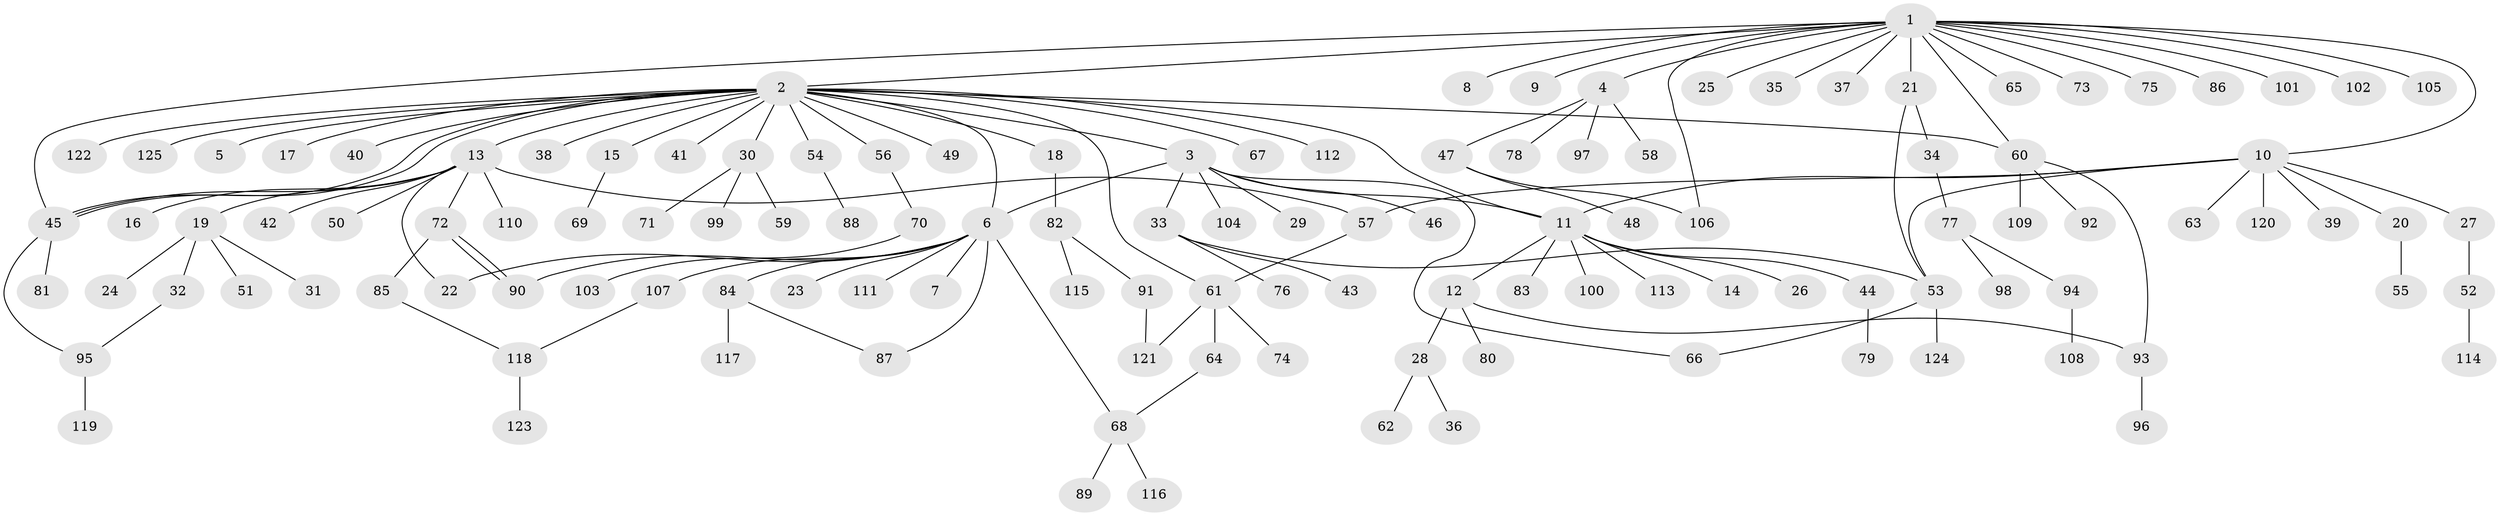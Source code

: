 // Generated by graph-tools (version 1.1) at 2025/48/03/09/25 04:48:48]
// undirected, 125 vertices, 146 edges
graph export_dot {
graph [start="1"]
  node [color=gray90,style=filled];
  1;
  2;
  3;
  4;
  5;
  6;
  7;
  8;
  9;
  10;
  11;
  12;
  13;
  14;
  15;
  16;
  17;
  18;
  19;
  20;
  21;
  22;
  23;
  24;
  25;
  26;
  27;
  28;
  29;
  30;
  31;
  32;
  33;
  34;
  35;
  36;
  37;
  38;
  39;
  40;
  41;
  42;
  43;
  44;
  45;
  46;
  47;
  48;
  49;
  50;
  51;
  52;
  53;
  54;
  55;
  56;
  57;
  58;
  59;
  60;
  61;
  62;
  63;
  64;
  65;
  66;
  67;
  68;
  69;
  70;
  71;
  72;
  73;
  74;
  75;
  76;
  77;
  78;
  79;
  80;
  81;
  82;
  83;
  84;
  85;
  86;
  87;
  88;
  89;
  90;
  91;
  92;
  93;
  94;
  95;
  96;
  97;
  98;
  99;
  100;
  101;
  102;
  103;
  104;
  105;
  106;
  107;
  108;
  109;
  110;
  111;
  112;
  113;
  114;
  115;
  116;
  117;
  118;
  119;
  120;
  121;
  122;
  123;
  124;
  125;
  1 -- 2;
  1 -- 4;
  1 -- 8;
  1 -- 9;
  1 -- 10;
  1 -- 21;
  1 -- 25;
  1 -- 35;
  1 -- 37;
  1 -- 45;
  1 -- 60;
  1 -- 65;
  1 -- 73;
  1 -- 75;
  1 -- 86;
  1 -- 101;
  1 -- 102;
  1 -- 105;
  1 -- 106;
  2 -- 3;
  2 -- 5;
  2 -- 6;
  2 -- 11;
  2 -- 13;
  2 -- 15;
  2 -- 17;
  2 -- 18;
  2 -- 30;
  2 -- 38;
  2 -- 40;
  2 -- 41;
  2 -- 45;
  2 -- 45;
  2 -- 49;
  2 -- 54;
  2 -- 56;
  2 -- 60;
  2 -- 61;
  2 -- 67;
  2 -- 112;
  2 -- 122;
  2 -- 125;
  3 -- 6;
  3 -- 11;
  3 -- 29;
  3 -- 33;
  3 -- 46;
  3 -- 66;
  3 -- 104;
  4 -- 47;
  4 -- 58;
  4 -- 78;
  4 -- 97;
  6 -- 7;
  6 -- 22;
  6 -- 23;
  6 -- 68;
  6 -- 84;
  6 -- 87;
  6 -- 90;
  6 -- 107;
  6 -- 111;
  10 -- 11;
  10 -- 20;
  10 -- 27;
  10 -- 39;
  10 -- 53;
  10 -- 57;
  10 -- 63;
  10 -- 120;
  11 -- 12;
  11 -- 14;
  11 -- 26;
  11 -- 44;
  11 -- 83;
  11 -- 100;
  11 -- 113;
  12 -- 28;
  12 -- 80;
  12 -- 93;
  13 -- 16;
  13 -- 19;
  13 -- 22;
  13 -- 42;
  13 -- 45;
  13 -- 50;
  13 -- 57;
  13 -- 72;
  13 -- 110;
  15 -- 69;
  18 -- 82;
  19 -- 24;
  19 -- 31;
  19 -- 32;
  19 -- 51;
  20 -- 55;
  21 -- 34;
  21 -- 53;
  27 -- 52;
  28 -- 36;
  28 -- 62;
  30 -- 59;
  30 -- 71;
  30 -- 99;
  32 -- 95;
  33 -- 43;
  33 -- 53;
  33 -- 76;
  34 -- 77;
  44 -- 79;
  45 -- 81;
  45 -- 95;
  47 -- 48;
  47 -- 106;
  52 -- 114;
  53 -- 66;
  53 -- 124;
  54 -- 88;
  56 -- 70;
  57 -- 61;
  60 -- 92;
  60 -- 93;
  60 -- 109;
  61 -- 64;
  61 -- 74;
  61 -- 121;
  64 -- 68;
  68 -- 89;
  68 -- 116;
  70 -- 103;
  72 -- 85;
  72 -- 90;
  72 -- 90;
  77 -- 94;
  77 -- 98;
  82 -- 91;
  82 -- 115;
  84 -- 87;
  84 -- 117;
  85 -- 118;
  91 -- 121;
  93 -- 96;
  94 -- 108;
  95 -- 119;
  107 -- 118;
  118 -- 123;
}
